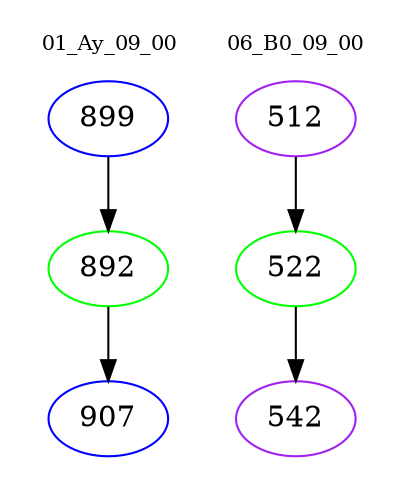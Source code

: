 digraph{
subgraph cluster_0 {
color = white
label = "01_Ay_09_00";
fontsize=10;
T0_899 [label="899", color="blue"]
T0_899 -> T0_892 [color="black"]
T0_892 [label="892", color="green"]
T0_892 -> T0_907 [color="black"]
T0_907 [label="907", color="blue"]
}
subgraph cluster_1 {
color = white
label = "06_B0_09_00";
fontsize=10;
T1_512 [label="512", color="purple"]
T1_512 -> T1_522 [color="black"]
T1_522 [label="522", color="green"]
T1_522 -> T1_542 [color="black"]
T1_542 [label="542", color="purple"]
}
}

